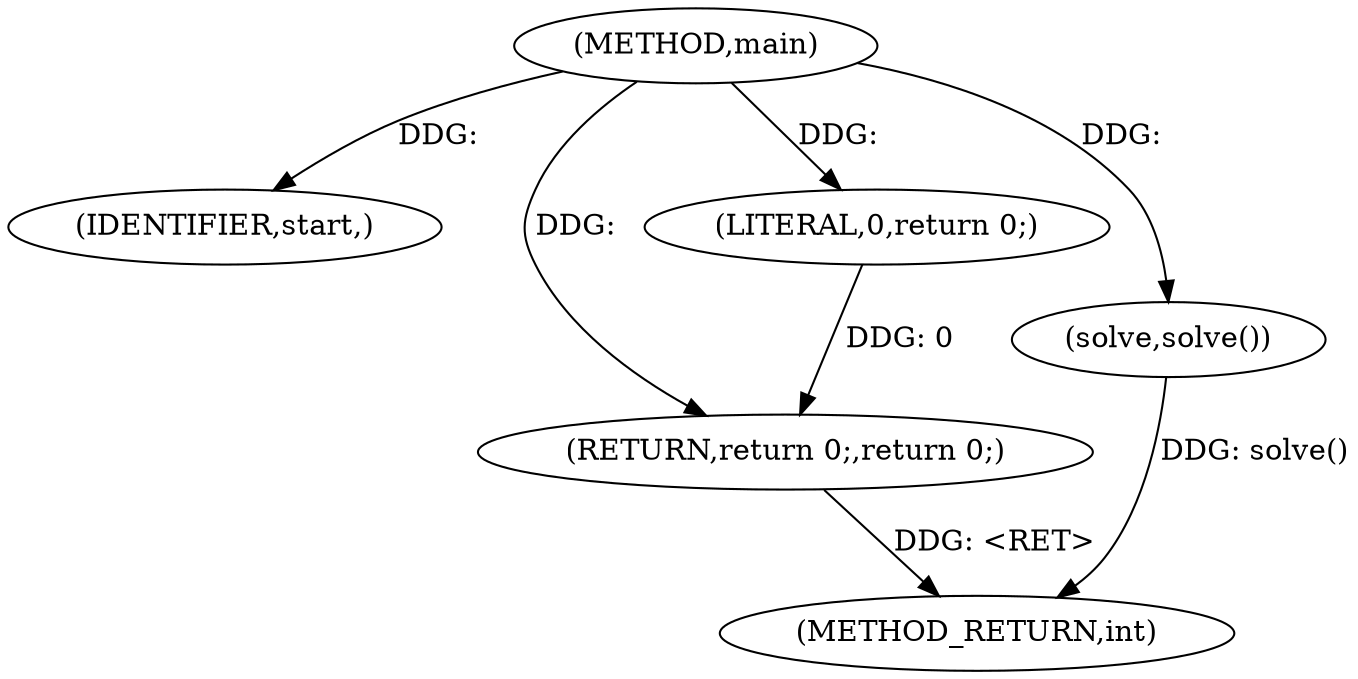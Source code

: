 digraph "main" {  
"1000165" [label = "(METHOD,main)" ]
"1000172" [label = "(METHOD_RETURN,int)" ]
"1000167" [label = "(IDENTIFIER,start,)" ]
"1000170" [label = "(RETURN,return 0;,return 0;)" ]
"1000169" [label = "(solve,solve())" ]
"1000171" [label = "(LITERAL,0,return 0;)" ]
  "1000169" -> "1000172"  [ label = "DDG: solve()"] 
  "1000170" -> "1000172"  [ label = "DDG: <RET>"] 
  "1000165" -> "1000167"  [ label = "DDG: "] 
  "1000171" -> "1000170"  [ label = "DDG: 0"] 
  "1000165" -> "1000170"  [ label = "DDG: "] 
  "1000165" -> "1000169"  [ label = "DDG: "] 
  "1000165" -> "1000171"  [ label = "DDG: "] 
}
